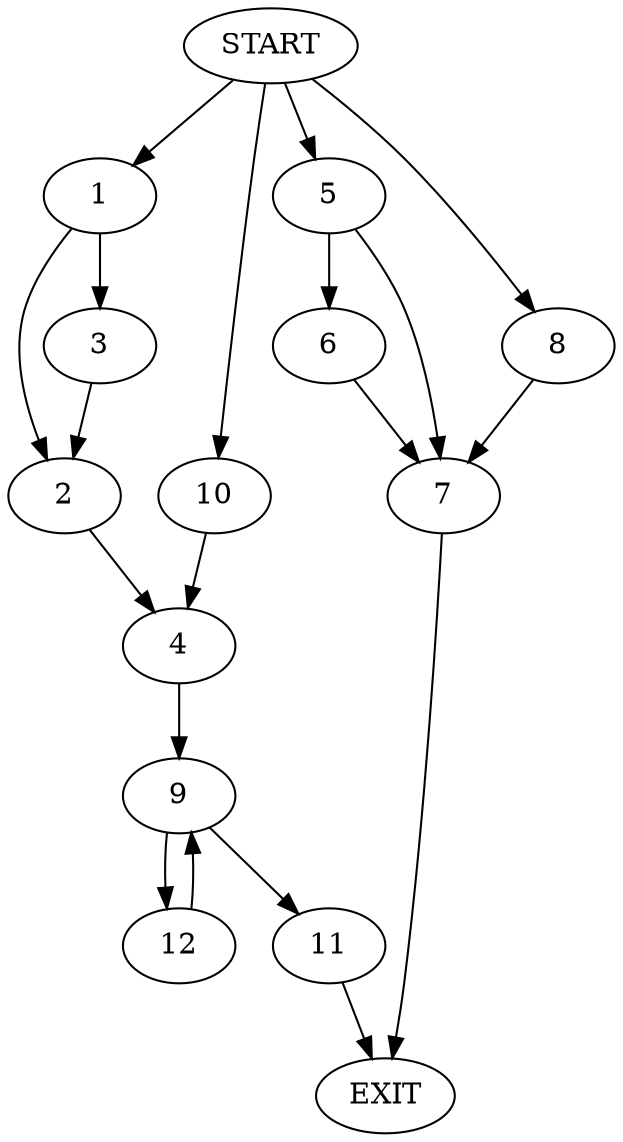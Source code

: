 digraph {
0 [label="START"];
1;
2;
3;
4;
5;
6;
7;
8;
9;
10;
11;
12;
13 [label="EXIT"];
0 -> 1;
1 -> 2;
1 -> 3;
2 -> 4;
3 -> 2;
0 -> 5;
5 -> 6;
5 -> 7;
7 -> 13;
6 -> 7;
0 -> 8;
8 -> 7;
4 -> 9;
0 -> 10;
10 -> 4;
9 -> 11;
9 -> 12;
11 -> 13;
12 -> 9;
}